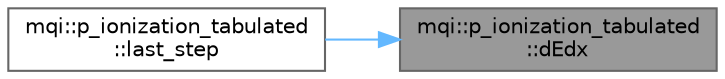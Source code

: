 digraph "mqi::p_ionization_tabulated::dEdx"
{
 // LATEX_PDF_SIZE
  bgcolor="transparent";
  edge [fontname=Helvetica,fontsize=10,labelfontname=Helvetica,labelfontsize=10];
  node [fontname=Helvetica,fontsize=10,shape=box,height=0.2,width=0.4];
  rankdir="RL";
  Node1 [id="Node000001",label="mqi::p_ionization_tabulated\l::dEdx",height=0.2,width=0.4,color="gray40", fillcolor="grey60", style="filled", fontcolor="black",tooltip="Calculates the restricted stopping power (-dE/dx)."];
  Node1 -> Node2 [id="edge1_Node000001_Node000002",dir="back",color="steelblue1",style="solid",tooltip=" "];
  Node2 [id="Node000002",label="mqi::p_ionization_tabulated\l::last_step",height=0.2,width=0.4,color="grey40", fillcolor="white", style="filled",URL="$classmqi_1_1p__ionization__tabulated.html#a553344643d72b634db9bbf39a7995904",tooltip="Performs the final step for a track that deposits the remainder of its energy."];
}
